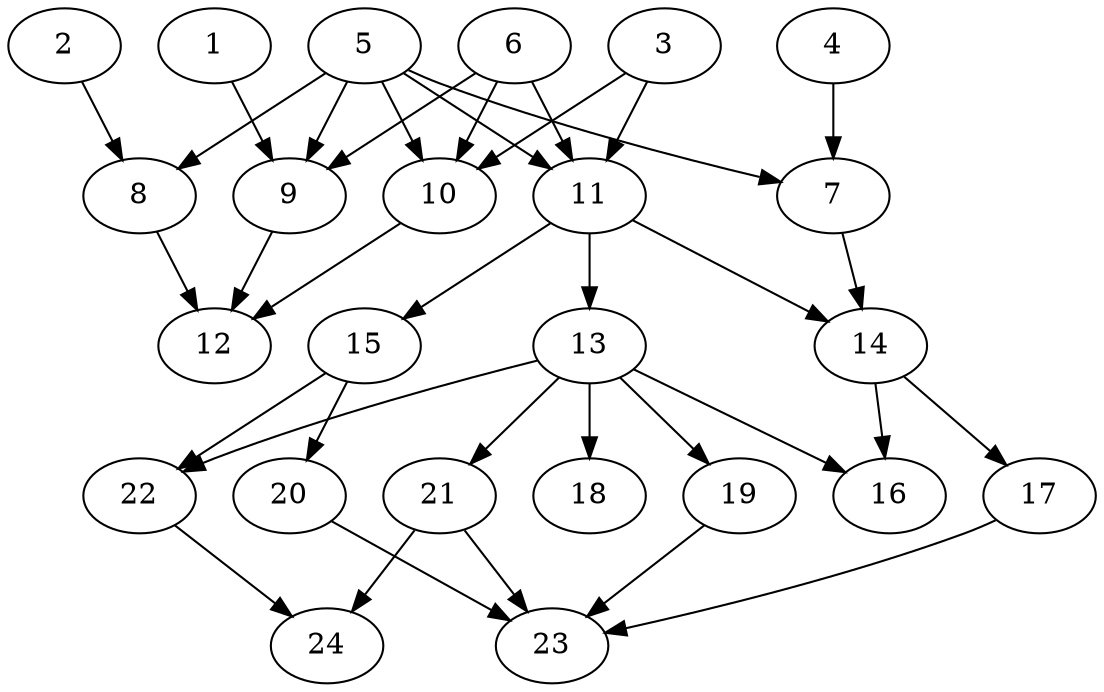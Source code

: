 // DAG (tier=2-normal, mode=compute, n=24, ccr=0.363, fat=0.596, density=0.555, regular=0.570, jump=0.175, mindata=524288, maxdata=8388608)
// DAG automatically generated by daggen at Sun Aug 24 16:33:33 2025
// /home/ermia/Project/Environments/daggen/bin/daggen --dot --ccr 0.363 --fat 0.596 --regular 0.570 --density 0.555 --jump 0.175 --mindata 524288 --maxdata 8388608 -n 24 
digraph G {
  1 [size="2246348625000764", alpha="0.16", expect_size="1123174312500382"]
  1 -> 9 [size ="90578477907968"]
  2 [size="450633391417874972672", alpha="0.14", expect_size="225316695708937486336"]
  2 -> 8 [size ="470224839114752"]
  3 [size="118598883568997367808", alpha="0.02", expect_size="59299441784498683904"]
  3 -> 10 [size ="193112500600832"]
  3 -> 11 [size ="193112500600832"]
  4 [size="6954615209382786", alpha="0.08", expect_size="3477307604691393"]
  4 -> 7 [size ="330411968299008"]
  5 [size="484680802349680164864", alpha="0.18", expect_size="242340401174840082432"]
  5 -> 7 [size ="493621270806528"]
  5 -> 8 [size ="493621270806528"]
  5 -> 9 [size ="493621270806528"]
  5 -> 10 [size ="493621270806528"]
  5 -> 11 [size ="493621270806528"]
  6 [size="435282375033564954624", alpha="0.12", expect_size="217641187516782477312"]
  6 -> 9 [size ="459484333867008"]
  6 -> 10 [size ="459484333867008"]
  6 -> 11 [size ="459484333867008"]
  7 [size="132134800313209061376", alpha="0.01", expect_size="66067400156604530688"]
  7 -> 14 [size ="207539832619008"]
  8 [size="1526074749402417152", alpha="0.07", expect_size="763037374701208576"]
  8 -> 12 [size ="544548577083392"]
  9 [size="47852730481515296", alpha="0.03", expect_size="23926365240757648"]
  9 -> 12 [size ="48398946271232"]
  10 [size="589863570339004416", alpha="0.12", expect_size="294931785169502208"]
  10 -> 12 [size ="5626751090688"]
  11 [size="573912322055774016", alpha="0.14", expect_size="286956161027887008"]
  11 -> 13 [size ="486951656357888"]
  11 -> 14 [size ="486951656357888"]
  11 -> 15 [size ="486951656357888"]
  12 [size="113915974760735440896", alpha="0.10", expect_size="56957987380367720448"]
  13 [size="93855939987377225728", alpha="0.08", expect_size="46927969993688612864"]
  13 -> 16 [size ="165220714545152"]
  13 -> 18 [size ="165220714545152"]
  13 -> 19 [size ="165220714545152"]
  13 -> 21 [size ="165220714545152"]
  13 -> 22 [size ="165220714545152"]
  14 [size="2900858184423485", alpha="0.17", expect_size="1450429092211742"]
  14 -> 16 [size ="56489095987200"]
  14 -> 17 [size ="56489095987200"]
  15 [size="201893962099313856", alpha="0.11", expect_size="100946981049656928"]
  15 -> 20 [size ="201739445731328"]
  15 -> 22 [size ="201739445731328"]
  16 [size="9718360695526916096", alpha="0.09", expect_size="4859180347763458048"]
  17 [size="151671623720463840", alpha="0.16", expect_size="75835811860231920"]
  17 -> 23 [size ="345963675779072"]
  18 [size="289750097968158528", alpha="0.10", expect_size="144875048984079264"]
  19 [size="225160524229123840", alpha="0.06", expect_size="112580262114561920"]
  19 -> 23 [size ="349636644569088"]
  20 [size="430715328358780224", alpha="0.08", expect_size="215357664179390112"]
  20 -> 23 [size ="429806806106112"]
  21 [size="20095251511246848000", alpha="0.11", expect_size="10047625755623424000"]
  21 -> 23 [size ="59131507507200"]
  21 -> 24 [size ="59131507507200"]
  22 [size="506807540717971308544", alpha="0.10", expect_size="253403770358985654272"]
  22 -> 24 [size ="508532482899968"]
  23 [size="1142818063268184064", alpha="0.05", expect_size="571409031634092032"]
  24 [size="1043683116825001088", alpha="0.11", expect_size="521841558412500544"]
}